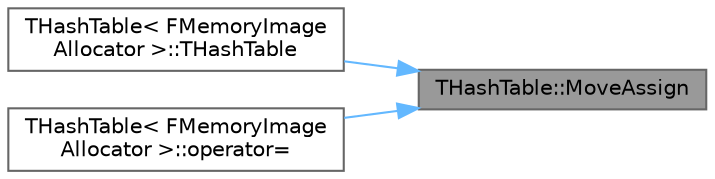 digraph "THashTable::MoveAssign"
{
 // INTERACTIVE_SVG=YES
 // LATEX_PDF_SIZE
  bgcolor="transparent";
  edge [fontname=Helvetica,fontsize=10,labelfontname=Helvetica,labelfontsize=10];
  node [fontname=Helvetica,fontsize=10,shape=box,height=0.2,width=0.4];
  rankdir="RL";
  Node1 [id="Node000001",label="THashTable::MoveAssign",height=0.2,width=0.4,color="gray40", fillcolor="grey60", style="filled", fontcolor="black",tooltip=" "];
  Node1 -> Node2 [id="edge1_Node000001_Node000002",dir="back",color="steelblue1",style="solid",tooltip=" "];
  Node2 [id="Node000002",label="THashTable\< FMemoryImage\lAllocator \>::THashTable",height=0.2,width=0.4,color="grey40", fillcolor="white", style="filled",URL="$d7/d61/classTHashTable.html#a42c857f6e6ded81330bb443dcd9454d4",tooltip=" "];
  Node1 -> Node3 [id="edge2_Node000001_Node000003",dir="back",color="steelblue1",style="solid",tooltip=" "];
  Node3 [id="Node000003",label="THashTable\< FMemoryImage\lAllocator \>::operator=",height=0.2,width=0.4,color="grey40", fillcolor="white", style="filled",URL="$d7/d61/classTHashTable.html#adc3cfebe879e0a6e051d080d480a923a",tooltip=" "];
}

